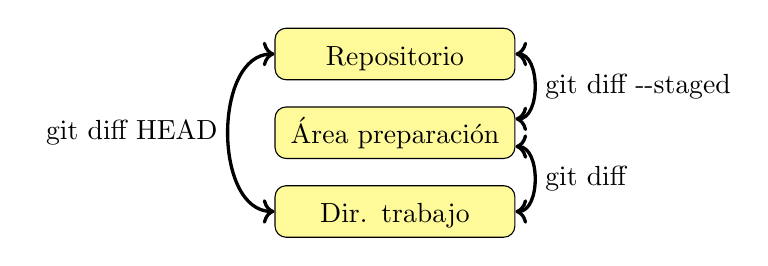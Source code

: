 % -*- latex -*-

\usetikzlibrary{calc,positioning,shapes}

\begin{tikzpicture}[
  capa/.style={draw,rounded corners,fill=yellow!40,text width=8em,text centered,text height=1em}
  ]

  \node[capa] (repo) {Repositorio};
  \node[capa,below of=repo] (ap) {Área preparación};
  \node[capa,below of=ap] (dt) {Dir. trabajo};

  \draw[<->,very thick] (dt.west) to[out=180,in=180]
    node[midway,left] {git diff HEAD} (repo.west);
  \draw[<->,very thick] (repo.east) to[out=0,in=0]
    node[midway,right] {git diff {-}-staged} ($(ap.east)+(0,.5em)$);
  \draw[<->,very thick] ($(ap.east)+(0,-.5em)$) to[out=0,in=0]
    node[midway,right] {git diff} (dt.east);

\end{tikzpicture}